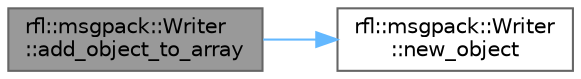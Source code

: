 digraph "rfl::msgpack::Writer::add_object_to_array"
{
 // LATEX_PDF_SIZE
  bgcolor="transparent";
  edge [fontname=Helvetica,fontsize=10,labelfontname=Helvetica,labelfontsize=10];
  node [fontname=Helvetica,fontsize=10,shape=box,height=0.2,width=0.4];
  rankdir="LR";
  Node1 [id="Node000001",label="rfl::msgpack::Writer\l::add_object_to_array",height=0.2,width=0.4,color="gray40", fillcolor="grey60", style="filled", fontcolor="black",tooltip=" "];
  Node1 -> Node2 [id="edge2_Node000001_Node000002",color="steelblue1",style="solid",tooltip=" "];
  Node2 [id="Node000002",label="rfl::msgpack::Writer\l::new_object",height=0.2,width=0.4,color="grey40", fillcolor="white", style="filled",URL="$classrfl_1_1msgpack_1_1_writer.html#ae16d8e03db7cb01488541da4398eeca0",tooltip=" "];
}
